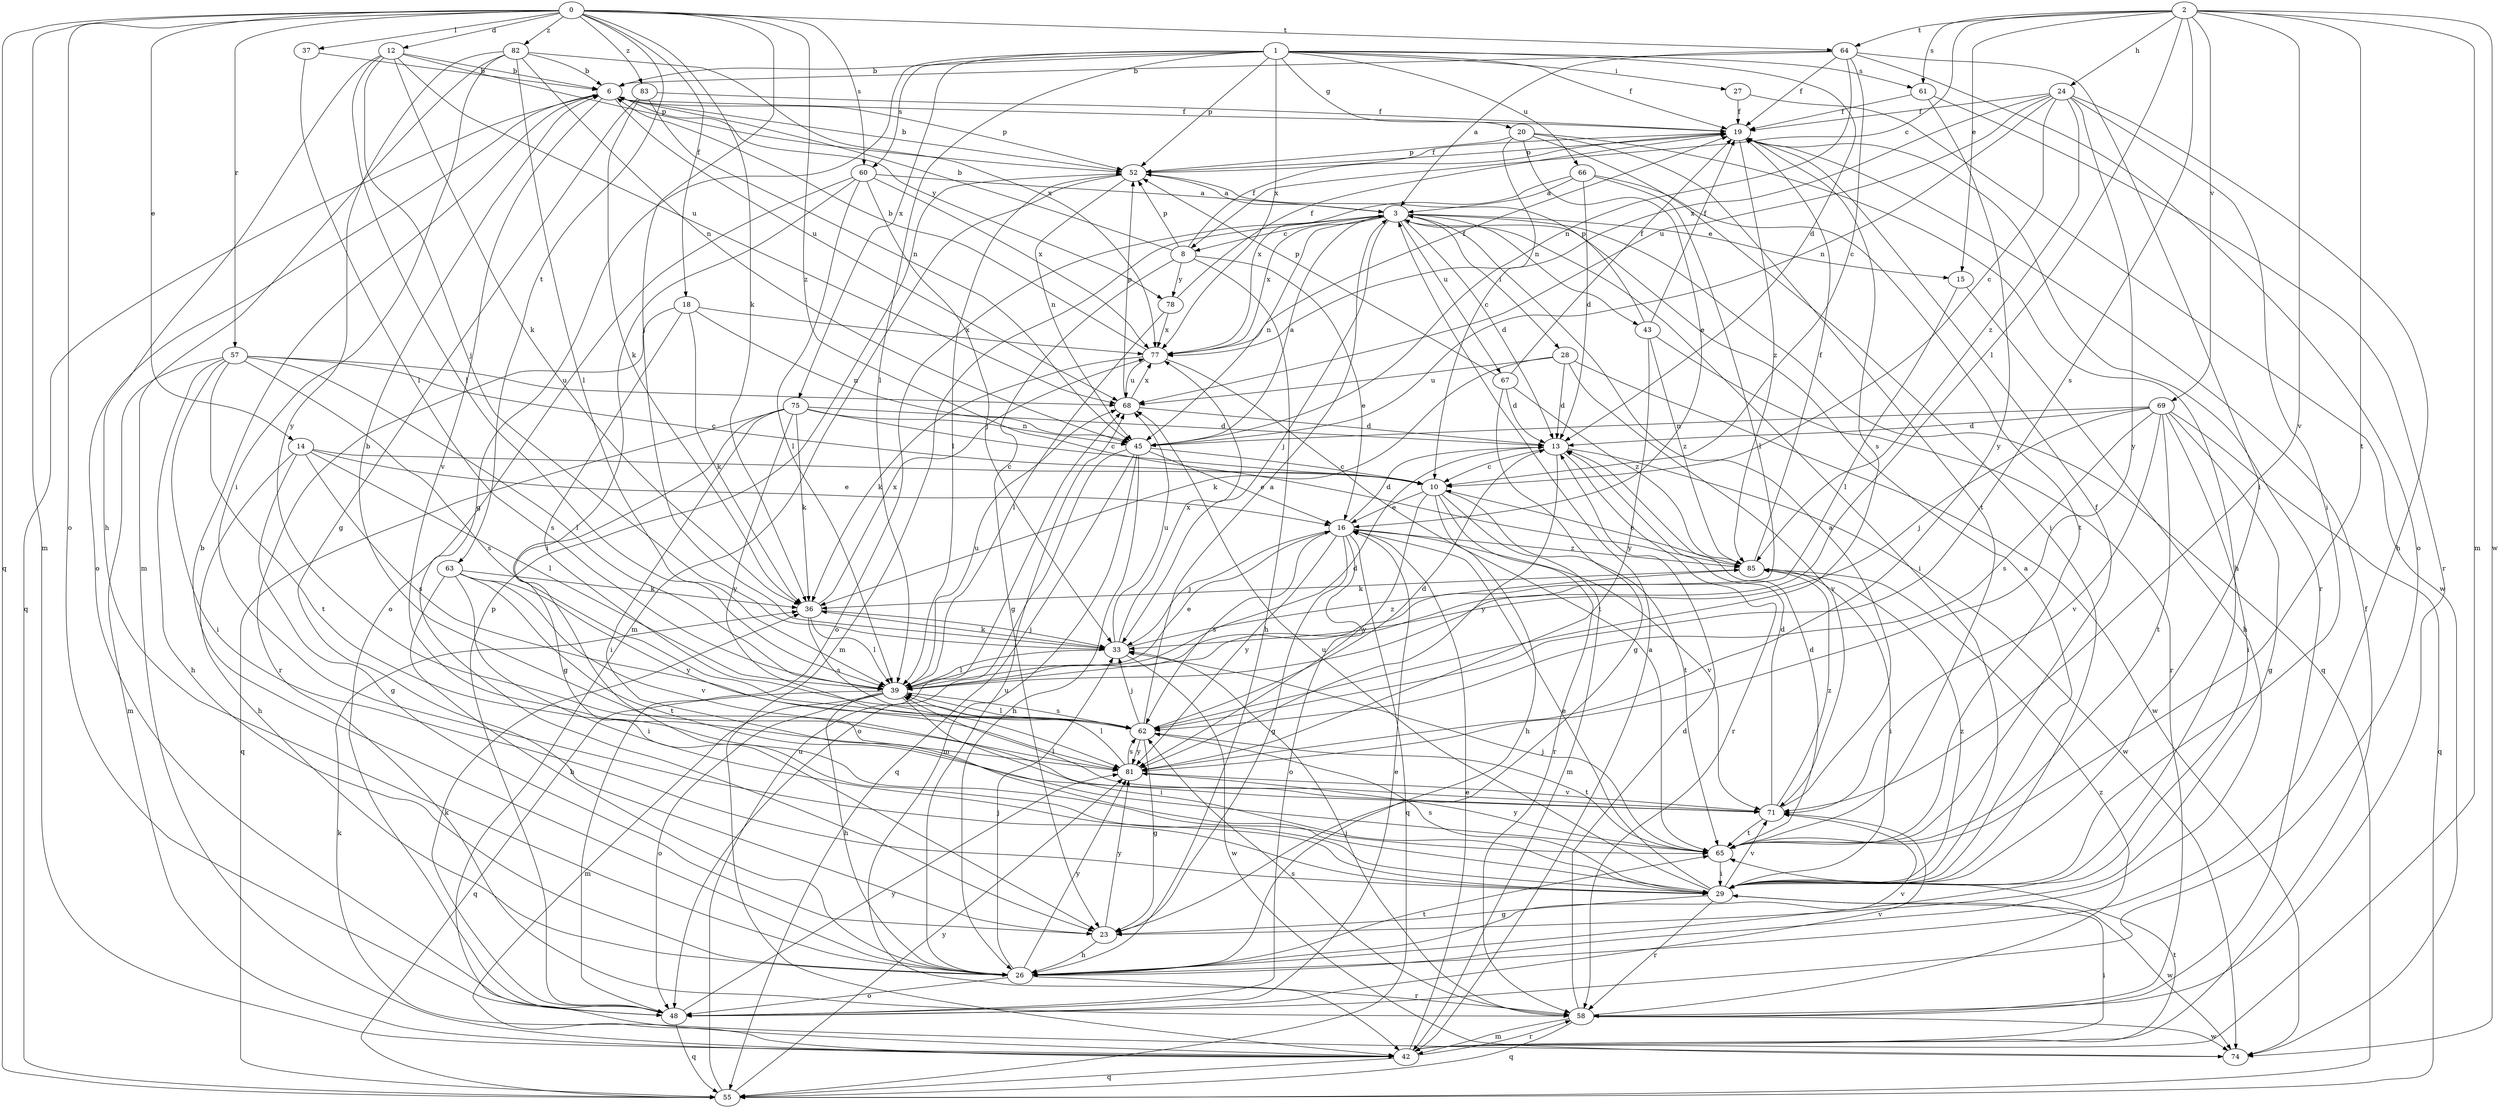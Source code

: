 strict digraph  {
0;
1;
2;
3;
6;
8;
10;
12;
13;
14;
15;
16;
18;
19;
20;
23;
24;
26;
27;
28;
29;
33;
36;
37;
39;
42;
43;
45;
48;
52;
55;
57;
58;
60;
61;
62;
63;
64;
65;
66;
67;
68;
69;
71;
74;
75;
77;
78;
81;
82;
83;
85;
0 -> 12  [label=d];
0 -> 14  [label=e];
0 -> 18  [label=f];
0 -> 33  [label=j];
0 -> 36  [label=k];
0 -> 37  [label=l];
0 -> 42  [label=m];
0 -> 48  [label=o];
0 -> 55  [label=q];
0 -> 57  [label=r];
0 -> 60  [label=s];
0 -> 63  [label=t];
0 -> 64  [label=t];
0 -> 82  [label=z];
0 -> 83  [label=z];
0 -> 85  [label=z];
1 -> 6  [label=b];
1 -> 13  [label=d];
1 -> 19  [label=f];
1 -> 20  [label=g];
1 -> 23  [label=g];
1 -> 27  [label=i];
1 -> 39  [label=l];
1 -> 52  [label=p];
1 -> 60  [label=s];
1 -> 61  [label=s];
1 -> 66  [label=u];
1 -> 75  [label=x];
1 -> 77  [label=x];
2 -> 8  [label=c];
2 -> 15  [label=e];
2 -> 24  [label=h];
2 -> 39  [label=l];
2 -> 42  [label=m];
2 -> 61  [label=s];
2 -> 62  [label=s];
2 -> 64  [label=t];
2 -> 65  [label=t];
2 -> 69  [label=v];
2 -> 71  [label=v];
2 -> 74  [label=w];
3 -> 8  [label=c];
3 -> 13  [label=d];
3 -> 15  [label=e];
3 -> 28  [label=i];
3 -> 29  [label=i];
3 -> 33  [label=j];
3 -> 42  [label=m];
3 -> 43  [label=n];
3 -> 45  [label=n];
3 -> 48  [label=o];
3 -> 55  [label=q];
3 -> 67  [label=u];
3 -> 77  [label=x];
6 -> 19  [label=f];
6 -> 48  [label=o];
6 -> 52  [label=p];
6 -> 55  [label=q];
6 -> 68  [label=u];
6 -> 71  [label=v];
6 -> 78  [label=y];
8 -> 6  [label=b];
8 -> 16  [label=e];
8 -> 19  [label=f];
8 -> 23  [label=g];
8 -> 26  [label=h];
8 -> 52  [label=p];
8 -> 78  [label=y];
10 -> 16  [label=e];
10 -> 26  [label=h];
10 -> 42  [label=m];
10 -> 58  [label=r];
10 -> 65  [label=t];
10 -> 81  [label=y];
12 -> 6  [label=b];
12 -> 26  [label=h];
12 -> 33  [label=j];
12 -> 36  [label=k];
12 -> 39  [label=l];
12 -> 52  [label=p];
12 -> 68  [label=u];
13 -> 10  [label=c];
13 -> 58  [label=r];
13 -> 74  [label=w];
13 -> 81  [label=y];
14 -> 10  [label=c];
14 -> 16  [label=e];
14 -> 23  [label=g];
14 -> 26  [label=h];
14 -> 39  [label=l];
14 -> 62  [label=s];
15 -> 26  [label=h];
15 -> 39  [label=l];
16 -> 13  [label=d];
16 -> 23  [label=g];
16 -> 33  [label=j];
16 -> 48  [label=o];
16 -> 55  [label=q];
16 -> 62  [label=s];
16 -> 71  [label=v];
16 -> 81  [label=y];
16 -> 85  [label=z];
18 -> 36  [label=k];
18 -> 45  [label=n];
18 -> 58  [label=r];
18 -> 62  [label=s];
18 -> 77  [label=x];
19 -> 52  [label=p];
19 -> 58  [label=r];
19 -> 62  [label=s];
19 -> 85  [label=z];
20 -> 10  [label=c];
20 -> 16  [label=e];
20 -> 26  [label=h];
20 -> 29  [label=i];
20 -> 52  [label=p];
20 -> 65  [label=t];
23 -> 26  [label=h];
23 -> 81  [label=y];
24 -> 10  [label=c];
24 -> 19  [label=f];
24 -> 26  [label=h];
24 -> 29  [label=i];
24 -> 45  [label=n];
24 -> 68  [label=u];
24 -> 77  [label=x];
24 -> 81  [label=y];
24 -> 85  [label=z];
26 -> 6  [label=b];
26 -> 33  [label=j];
26 -> 48  [label=o];
26 -> 58  [label=r];
26 -> 65  [label=t];
26 -> 68  [label=u];
26 -> 71  [label=v];
26 -> 81  [label=y];
27 -> 19  [label=f];
27 -> 74  [label=w];
28 -> 13  [label=d];
28 -> 36  [label=k];
28 -> 68  [label=u];
28 -> 71  [label=v];
28 -> 74  [label=w];
29 -> 3  [label=a];
29 -> 16  [label=e];
29 -> 23  [label=g];
29 -> 58  [label=r];
29 -> 62  [label=s];
29 -> 68  [label=u];
29 -> 71  [label=v];
29 -> 74  [label=w];
29 -> 85  [label=z];
33 -> 36  [label=k];
33 -> 39  [label=l];
33 -> 68  [label=u];
33 -> 74  [label=w];
33 -> 77  [label=x];
33 -> 85  [label=z];
36 -> 33  [label=j];
36 -> 39  [label=l];
36 -> 62  [label=s];
36 -> 77  [label=x];
37 -> 6  [label=b];
37 -> 39  [label=l];
39 -> 13  [label=d];
39 -> 16  [label=e];
39 -> 26  [label=h];
39 -> 29  [label=i];
39 -> 42  [label=m];
39 -> 48  [label=o];
39 -> 55  [label=q];
39 -> 62  [label=s];
39 -> 68  [label=u];
42 -> 3  [label=a];
42 -> 16  [label=e];
42 -> 19  [label=f];
42 -> 29  [label=i];
42 -> 55  [label=q];
42 -> 58  [label=r];
42 -> 65  [label=t];
43 -> 19  [label=f];
43 -> 52  [label=p];
43 -> 58  [label=r];
43 -> 81  [label=y];
43 -> 85  [label=z];
45 -> 3  [label=a];
45 -> 10  [label=c];
45 -> 16  [label=e];
45 -> 26  [label=h];
45 -> 42  [label=m];
45 -> 48  [label=o];
45 -> 55  [label=q];
48 -> 16  [label=e];
48 -> 36  [label=k];
48 -> 52  [label=p];
48 -> 55  [label=q];
48 -> 71  [label=v];
48 -> 81  [label=y];
52 -> 3  [label=a];
52 -> 6  [label=b];
52 -> 19  [label=f];
52 -> 39  [label=l];
52 -> 42  [label=m];
52 -> 45  [label=n];
55 -> 68  [label=u];
55 -> 81  [label=y];
57 -> 10  [label=c];
57 -> 26  [label=h];
57 -> 29  [label=i];
57 -> 39  [label=l];
57 -> 42  [label=m];
57 -> 62  [label=s];
57 -> 65  [label=t];
57 -> 68  [label=u];
58 -> 13  [label=d];
58 -> 33  [label=j];
58 -> 42  [label=m];
58 -> 55  [label=q];
58 -> 62  [label=s];
58 -> 74  [label=w];
58 -> 85  [label=z];
60 -> 3  [label=a];
60 -> 29  [label=i];
60 -> 33  [label=j];
60 -> 39  [label=l];
60 -> 48  [label=o];
60 -> 77  [label=x];
61 -> 19  [label=f];
61 -> 58  [label=r];
61 -> 81  [label=y];
62 -> 3  [label=a];
62 -> 13  [label=d];
62 -> 23  [label=g];
62 -> 33  [label=j];
62 -> 39  [label=l];
62 -> 65  [label=t];
62 -> 81  [label=y];
63 -> 26  [label=h];
63 -> 29  [label=i];
63 -> 36  [label=k];
63 -> 65  [label=t];
63 -> 71  [label=v];
63 -> 81  [label=y];
64 -> 3  [label=a];
64 -> 6  [label=b];
64 -> 10  [label=c];
64 -> 19  [label=f];
64 -> 29  [label=i];
64 -> 45  [label=n];
64 -> 48  [label=o];
65 -> 13  [label=d];
65 -> 19  [label=f];
65 -> 29  [label=i];
65 -> 33  [label=j];
65 -> 81  [label=y];
66 -> 3  [label=a];
66 -> 13  [label=d];
66 -> 39  [label=l];
66 -> 65  [label=t];
66 -> 77  [label=x];
67 -> 13  [label=d];
67 -> 19  [label=f];
67 -> 23  [label=g];
67 -> 52  [label=p];
67 -> 85  [label=z];
68 -> 13  [label=d];
68 -> 52  [label=p];
68 -> 77  [label=x];
69 -> 13  [label=d];
69 -> 23  [label=g];
69 -> 29  [label=i];
69 -> 33  [label=j];
69 -> 45  [label=n];
69 -> 55  [label=q];
69 -> 62  [label=s];
69 -> 65  [label=t];
69 -> 71  [label=v];
71 -> 3  [label=a];
71 -> 13  [label=d];
71 -> 39  [label=l];
71 -> 65  [label=t];
71 -> 85  [label=z];
74 -> 36  [label=k];
75 -> 10  [label=c];
75 -> 13  [label=d];
75 -> 23  [label=g];
75 -> 29  [label=i];
75 -> 36  [label=k];
75 -> 45  [label=n];
75 -> 55  [label=q];
75 -> 81  [label=y];
77 -> 6  [label=b];
77 -> 19  [label=f];
77 -> 36  [label=k];
77 -> 65  [label=t];
77 -> 68  [label=u];
78 -> 19  [label=f];
78 -> 39  [label=l];
78 -> 77  [label=x];
81 -> 6  [label=b];
81 -> 39  [label=l];
81 -> 62  [label=s];
81 -> 71  [label=v];
82 -> 6  [label=b];
82 -> 29  [label=i];
82 -> 39  [label=l];
82 -> 42  [label=m];
82 -> 45  [label=n];
82 -> 77  [label=x];
82 -> 81  [label=y];
83 -> 19  [label=f];
83 -> 23  [label=g];
83 -> 36  [label=k];
83 -> 45  [label=n];
85 -> 10  [label=c];
85 -> 19  [label=f];
85 -> 29  [label=i];
85 -> 36  [label=k];
}
